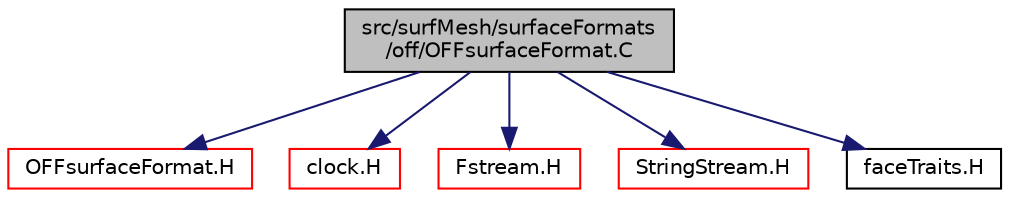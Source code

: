 digraph "src/surfMesh/surfaceFormats/off/OFFsurfaceFormat.C"
{
  bgcolor="transparent";
  edge [fontname="Helvetica",fontsize="10",labelfontname="Helvetica",labelfontsize="10"];
  node [fontname="Helvetica",fontsize="10",shape=record];
  Node1 [label="src/surfMesh/surfaceFormats\l/off/OFFsurfaceFormat.C",height=0.2,width=0.4,color="black", fillcolor="grey75", style="filled" fontcolor="black"];
  Node1 -> Node2 [color="midnightblue",fontsize="10",style="solid",fontname="Helvetica"];
  Node2 [label="OFFsurfaceFormat.H",height=0.2,width=0.4,color="red",URL="$OFFsurfaceFormat_8H.html"];
  Node1 -> Node3 [color="midnightblue",fontsize="10",style="solid",fontname="Helvetica"];
  Node3 [label="clock.H",height=0.2,width=0.4,color="red",URL="$clock_8H.html"];
  Node1 -> Node4 [color="midnightblue",fontsize="10",style="solid",fontname="Helvetica"];
  Node4 [label="Fstream.H",height=0.2,width=0.4,color="red",URL="$Fstream_8H.html",tooltip="Input/output from file streams. "];
  Node1 -> Node5 [color="midnightblue",fontsize="10",style="solid",fontname="Helvetica"];
  Node5 [label="StringStream.H",height=0.2,width=0.4,color="red",URL="$StringStream_8H.html",tooltip="Input/output from string buffers. "];
  Node1 -> Node6 [color="midnightblue",fontsize="10",style="solid",fontname="Helvetica"];
  Node6 [label="faceTraits.H",height=0.2,width=0.4,color="black",URL="$faceTraits_8H.html"];
}
